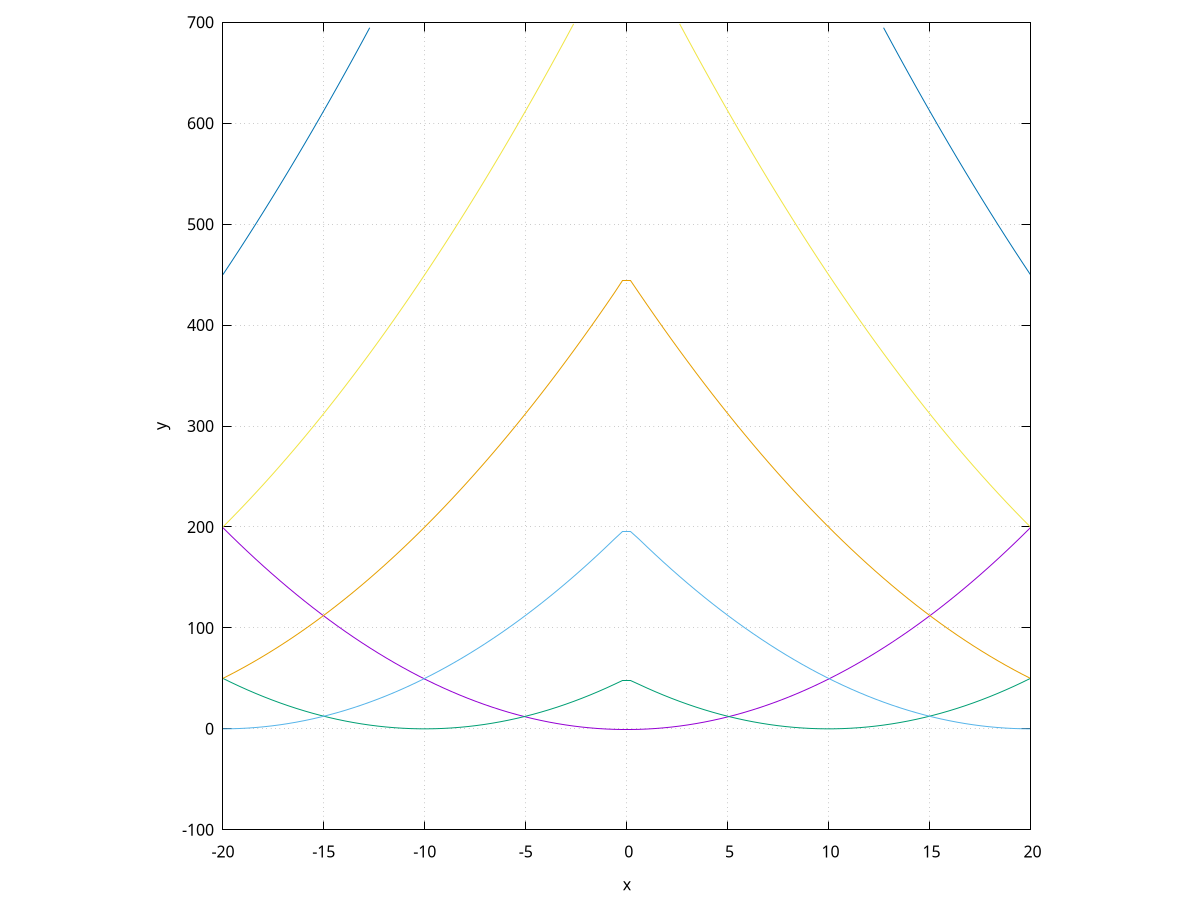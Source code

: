 set size square
set grid
set xlabel "x"
set ylabel "y"

Gauss(x, m, s, a) = a * exp(-(x-m)**2/(2*s**2))

set xrange[-20:20]
plot for [i=0:50:10] -log(Gauss(x, -i, 1, 1) + Gauss(x, i, 1, 1)) notitle
